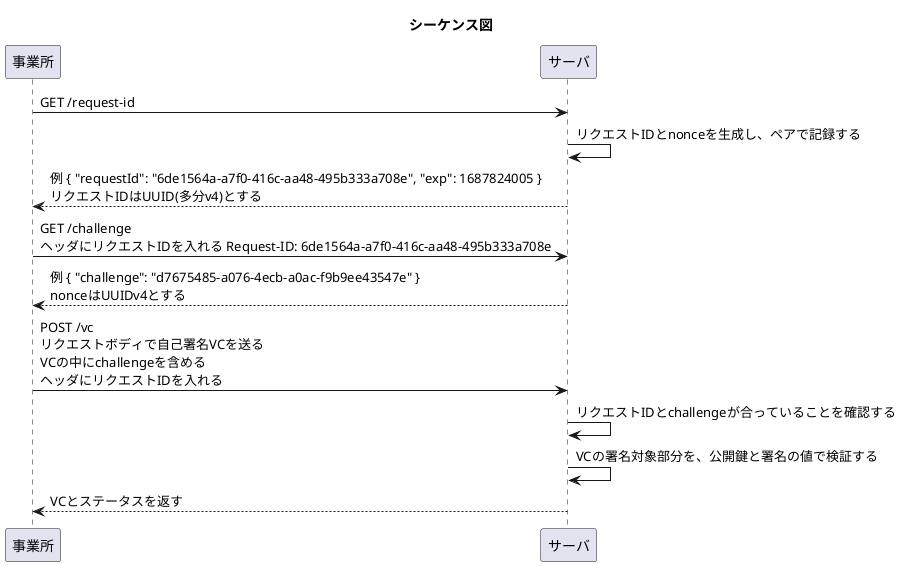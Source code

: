 @startuml
title シーケンス図
事業所 -> サーバ : GET /request-id
サーバ -> サーバ : リクエストIDとnonceを生成し、ペアで記録する
サーバ --> 事業所 : 例 { "requestId": "6de1564a-a7f0-416c-aa48-495b333a708e", "exp": 1687824005 }\nリクエストIDはUUID(多分v4)とする
事業所 -> サーバ : GET /challenge\nヘッダにリクエストIDを入れる Request-ID: 6de1564a-a7f0-416c-aa48-495b333a708e
サーバ --> 事業所 : 例 { "challenge": "d7675485-a076-4ecb-a0ac-f9b9ee43547e" }\nnonceはUUIDv4とする
事業所 -> サーバ : POST /vc\nリクエストボディで自己署名VCを送る\nVCの中にchallengeを含める\nヘッダにリクエストIDを入れる
サーバ -> サーバ : リクエストIDとchallengeが合っていることを確認する
サーバ -> サーバ : VCの署名対象部分を、公開鍵と署名の値で検証する
サーバ --> 事業所 : VCとステータスを返す
@enduml